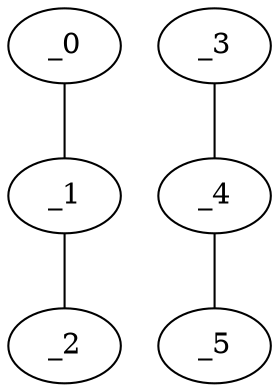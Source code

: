 graph AP1_0112 {
	_0	 [x="0.61693",
		y="0.745147"];
	_1	 [x="1.4273",
		y="2.43668"];
	_0 -- _1;
	_2	 [x="2.31121",
		y="0.59136"];
	_1 -- _2;
	_3	 [x="0.896078",
		y="1.38419"];
	_4	 [x="2.12",
		y="1.49"];
	_3 -- _4;
	_5	 [x="2.20409",
		y="0.00996768"];
	_4 -- _5;
}
